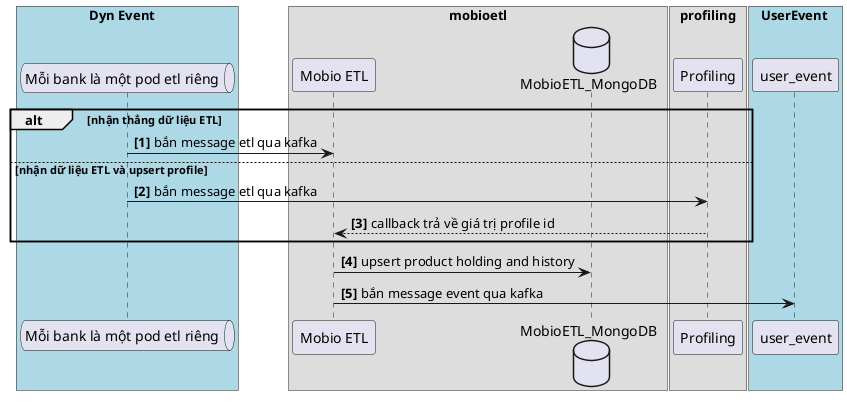 @startuml product_holding
    autonumber "<b>[0]"
    box Dyn Event   #lightblue
    queue "Mỗi bank là một pod etl riêng" as etl_bank
    end box

    box mobioetl
    participant "Mobio ETL" as mobio_etl
    database MobioETL_MongoDB
    end box

    box profiling
    participant "Profiling" as profiling
    end box


    box UserEvent #lightblue
    participant user_event
    end box

    alt nhận thẳng dữ liệu ETL
        etl_bank -> mobio_etl: bắn message etl qua kafka
    else nhận dữ liệu ETL và upsert profile
        etl_bank -> profiling: bắn message etl qua kafka
        profiling --> mobio_etl: callback trả về giá trị profile id
    end

    mobio_etl -> MobioETL_MongoDB: upsert product holding and history
    mobio_etl -> user_event: bắn message event qua kafka
@enduml


